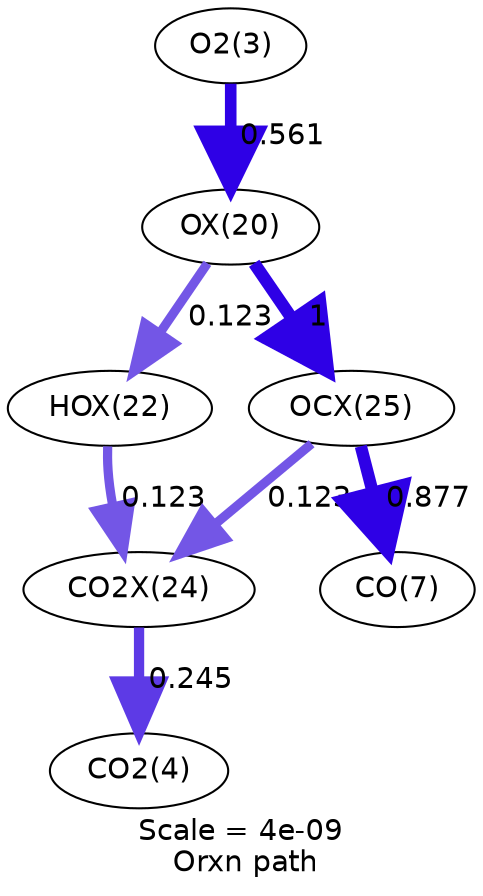 digraph reaction_paths {
center=1;
s4 -> s22[fontname="Helvetica", style="setlinewidth(5.56)", arrowsize=2.78, color="0.7, 1.06, 0.9"
, label=" 0.561"];
s22 -> s24[fontname="Helvetica", style="setlinewidth(4.42)", arrowsize=2.21, color="0.7, 0.623, 0.9"
, label=" 0.123"];
s22 -> s27[fontname="Helvetica", style="setlinewidth(6)", arrowsize=3, color="0.7, 1.5, 0.9"
, label=" 1"];
s24 -> s26[fontname="Helvetica", style="setlinewidth(4.42)", arrowsize=2.21, color="0.7, 0.623, 0.9"
, label=" 0.123"];
s26 -> s5[fontname="Helvetica", style="setlinewidth(4.94)", arrowsize=2.47, color="0.7, 0.745, 0.9"
, label=" 0.245"];
s27 -> s26[fontname="Helvetica", style="setlinewidth(4.42)", arrowsize=2.21, color="0.7, 0.623, 0.9"
, label=" 0.123"];
s27 -> s8[fontname="Helvetica", style="setlinewidth(5.9)", arrowsize=2.95, color="0.7, 1.38, 0.9"
, label=" 0.877"];
s4 [ fontname="Helvetica", label="O2(3)"];
s5 [ fontname="Helvetica", label="CO2(4)"];
s8 [ fontname="Helvetica", label="CO(7)"];
s22 [ fontname="Helvetica", label="OX(20)"];
s24 [ fontname="Helvetica", label="HOX(22)"];
s26 [ fontname="Helvetica", label="CO2X(24)"];
s27 [ fontname="Helvetica", label="OCX(25)"];
 label = "Scale = 4e-09\l Orxn path";
 fontname = "Helvetica";
}
